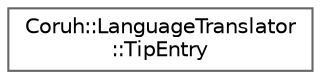 digraph "Graphical Class Hierarchy"
{
 // INTERACTIVE_SVG=YES
 // LATEX_PDF_SIZE
  bgcolor="transparent";
  edge [fontname=Helvetica,fontsize=10,labelfontname=Helvetica,labelfontsize=10];
  node [fontname=Helvetica,fontsize=10,shape=box,height=0.2,width=0.4];
  rankdir="LR";
  Node0 [id="Node000000",label="Coruh::LanguageTranslator\l::TipEntry",height=0.2,width=0.4,color="grey40", fillcolor="white", style="filled",URL="$struct_coruh_1_1_language_translator_1_1_tip_entry.html",tooltip="Öğrenme ipucu girdisi."];
}
